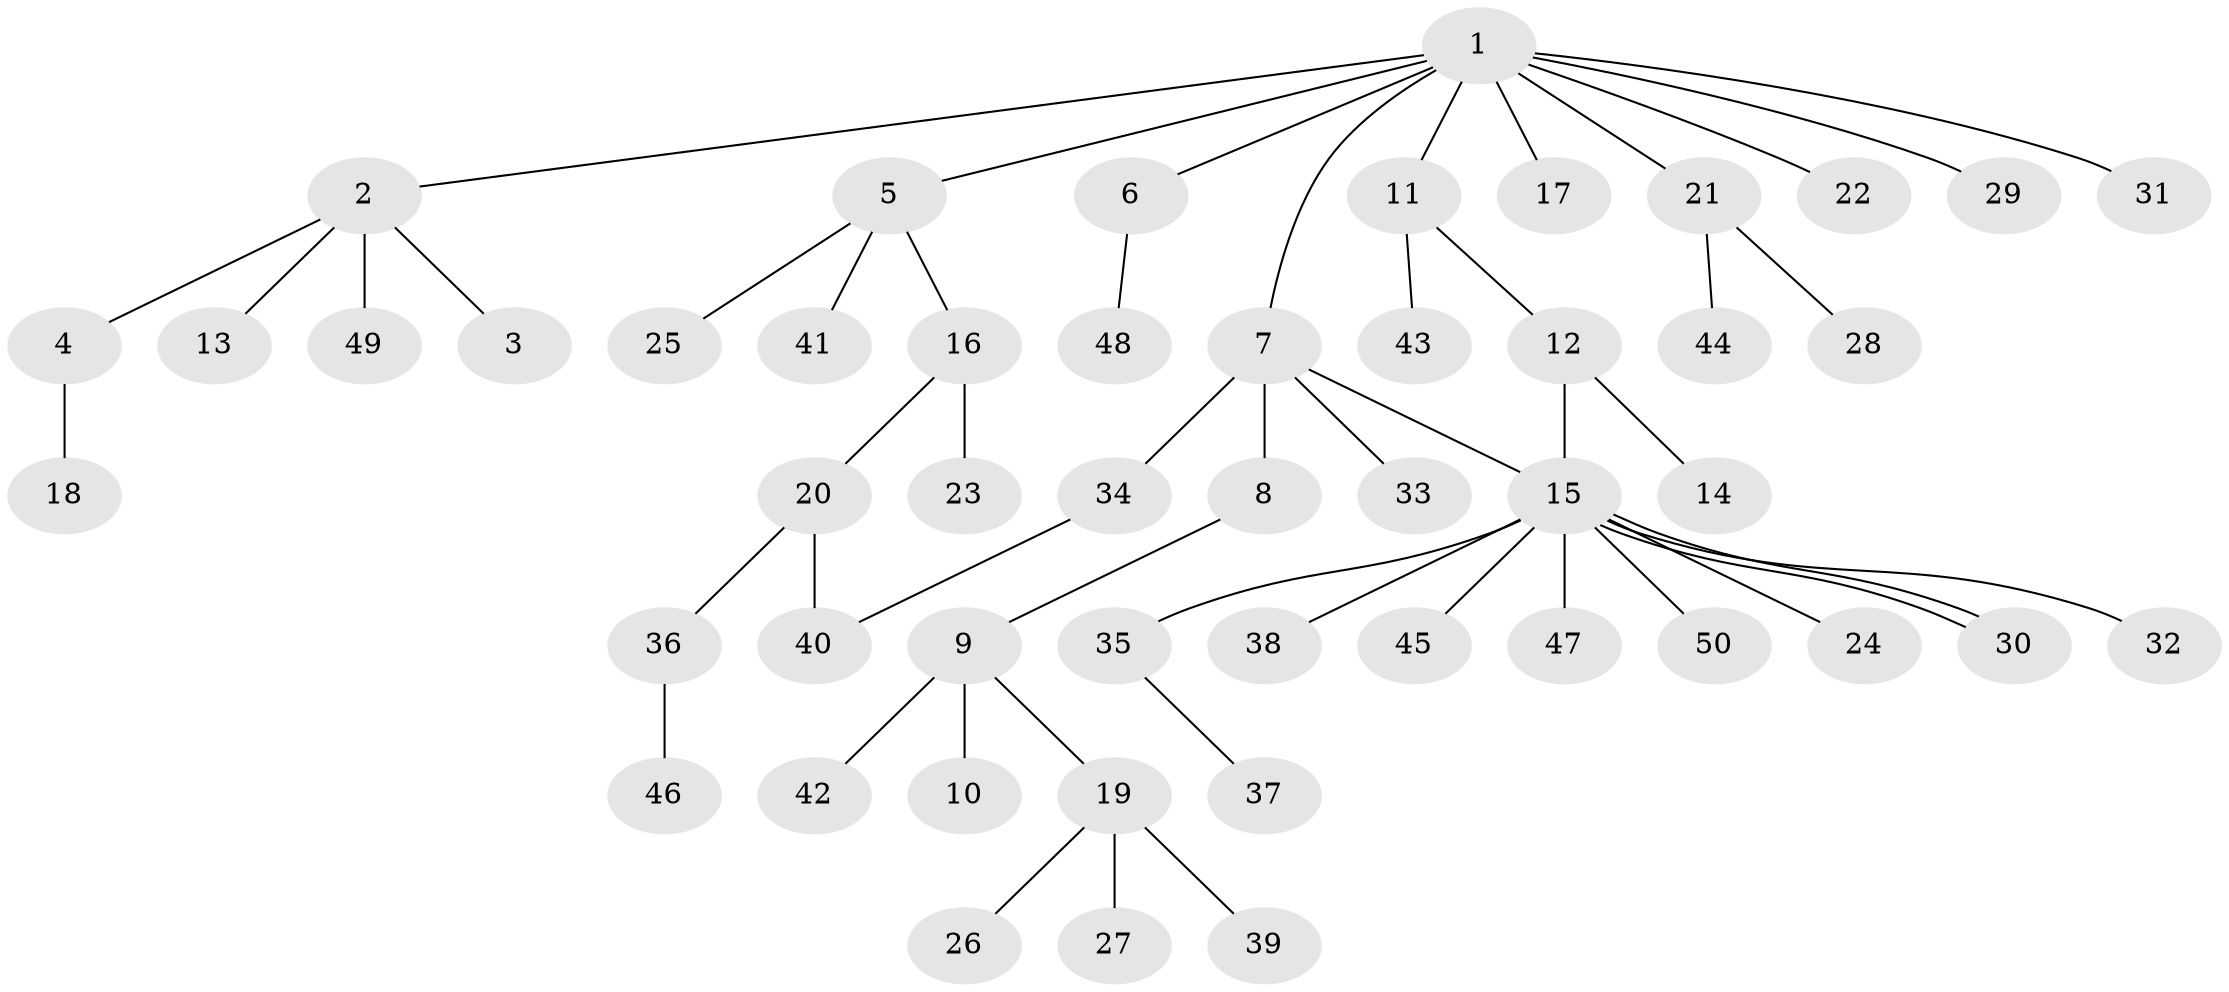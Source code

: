 // Generated by graph-tools (version 1.1) at 2025/47/03/09/25 04:47:47]
// undirected, 50 vertices, 52 edges
graph export_dot {
graph [start="1"]
  node [color=gray90,style=filled];
  1;
  2;
  3;
  4;
  5;
  6;
  7;
  8;
  9;
  10;
  11;
  12;
  13;
  14;
  15;
  16;
  17;
  18;
  19;
  20;
  21;
  22;
  23;
  24;
  25;
  26;
  27;
  28;
  29;
  30;
  31;
  32;
  33;
  34;
  35;
  36;
  37;
  38;
  39;
  40;
  41;
  42;
  43;
  44;
  45;
  46;
  47;
  48;
  49;
  50;
  1 -- 2;
  1 -- 5;
  1 -- 6;
  1 -- 7;
  1 -- 11;
  1 -- 17;
  1 -- 21;
  1 -- 22;
  1 -- 29;
  1 -- 31;
  2 -- 3;
  2 -- 4;
  2 -- 13;
  2 -- 49;
  4 -- 18;
  5 -- 16;
  5 -- 25;
  5 -- 41;
  6 -- 48;
  7 -- 8;
  7 -- 15;
  7 -- 33;
  7 -- 34;
  8 -- 9;
  9 -- 10;
  9 -- 19;
  9 -- 42;
  11 -- 12;
  11 -- 43;
  12 -- 14;
  12 -- 15;
  15 -- 24;
  15 -- 30;
  15 -- 30;
  15 -- 32;
  15 -- 35;
  15 -- 38;
  15 -- 45;
  15 -- 47;
  15 -- 50;
  16 -- 20;
  16 -- 23;
  19 -- 26;
  19 -- 27;
  19 -- 39;
  20 -- 36;
  20 -- 40;
  21 -- 28;
  21 -- 44;
  34 -- 40;
  35 -- 37;
  36 -- 46;
}
